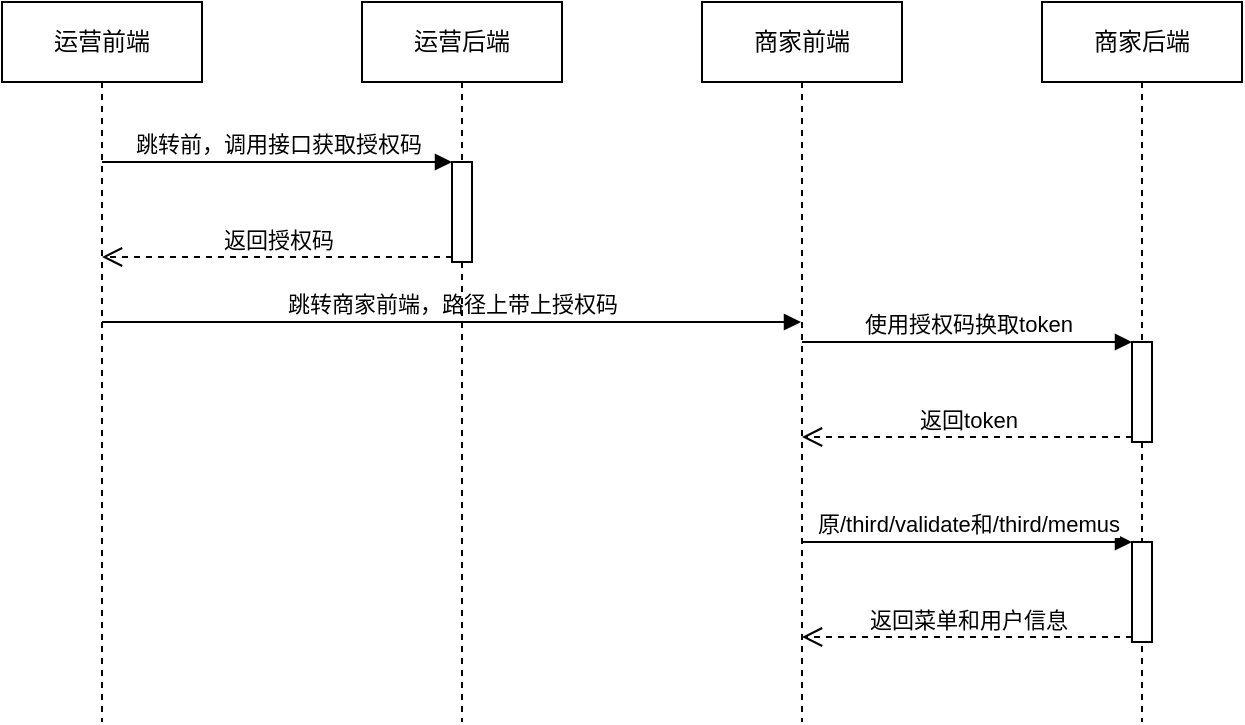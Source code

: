<mxfile version="20.0.3" type="github">
  <diagram id="8z1Zw0rhRWkL42ZkD-rI" name="OperJumpSeller">
    <mxGraphModel dx="1554" dy="866" grid="1" gridSize="10" guides="1" tooltips="1" connect="1" arrows="1" fold="1" page="1" pageScale="1" pageWidth="827" pageHeight="1169" math="0" shadow="0">
      <root>
        <mxCell id="0" />
        <mxCell id="1" parent="0" />
        <mxCell id="MzYbCNQL2CYbRQwD-XpD-1" value="运营前端" style="shape=umlLifeline;perimeter=lifelinePerimeter;whiteSpace=wrap;html=1;container=1;collapsible=0;recursiveResize=0;outlineConnect=0;" vertex="1" parent="1">
          <mxGeometry x="80" y="70" width="100" height="360" as="geometry" />
        </mxCell>
        <mxCell id="MzYbCNQL2CYbRQwD-XpD-8" value="跳转商家前端，路径上带上授权码" style="html=1;verticalAlign=bottom;endArrow=block;rounded=0;" edge="1" parent="MzYbCNQL2CYbRQwD-XpD-1" target="MzYbCNQL2CYbRQwD-XpD-3">
          <mxGeometry width="80" relative="1" as="geometry">
            <mxPoint x="50" y="160" as="sourcePoint" />
            <mxPoint x="130" y="160" as="targetPoint" />
          </mxGeometry>
        </mxCell>
        <mxCell id="MzYbCNQL2CYbRQwD-XpD-2" value="运营后端" style="shape=umlLifeline;perimeter=lifelinePerimeter;whiteSpace=wrap;html=1;container=1;collapsible=0;recursiveResize=0;outlineConnect=0;" vertex="1" parent="1">
          <mxGeometry x="260" y="70" width="100" height="360" as="geometry" />
        </mxCell>
        <mxCell id="MzYbCNQL2CYbRQwD-XpD-5" value="" style="html=1;points=[];perimeter=orthogonalPerimeter;" vertex="1" parent="MzYbCNQL2CYbRQwD-XpD-2">
          <mxGeometry x="45" y="80" width="10" height="50" as="geometry" />
        </mxCell>
        <mxCell id="MzYbCNQL2CYbRQwD-XpD-3" value="商家前端" style="shape=umlLifeline;perimeter=lifelinePerimeter;whiteSpace=wrap;html=1;container=1;collapsible=0;recursiveResize=0;outlineConnect=0;" vertex="1" parent="1">
          <mxGeometry x="430" y="70" width="100" height="360" as="geometry" />
        </mxCell>
        <mxCell id="MzYbCNQL2CYbRQwD-XpD-4" value="商家后端" style="shape=umlLifeline;perimeter=lifelinePerimeter;whiteSpace=wrap;html=1;container=1;collapsible=0;recursiveResize=0;outlineConnect=0;" vertex="1" parent="1">
          <mxGeometry x="600" y="70" width="100" height="360" as="geometry" />
        </mxCell>
        <mxCell id="MzYbCNQL2CYbRQwD-XpD-9" value="" style="html=1;points=[];perimeter=orthogonalPerimeter;" vertex="1" parent="MzYbCNQL2CYbRQwD-XpD-4">
          <mxGeometry x="45" y="170" width="10" height="50" as="geometry" />
        </mxCell>
        <mxCell id="MzYbCNQL2CYbRQwD-XpD-12" value="" style="html=1;points=[];perimeter=orthogonalPerimeter;" vertex="1" parent="MzYbCNQL2CYbRQwD-XpD-4">
          <mxGeometry x="45" y="270" width="10" height="50" as="geometry" />
        </mxCell>
        <mxCell id="MzYbCNQL2CYbRQwD-XpD-6" value="跳转前，调用接口获取授权码" style="html=1;verticalAlign=bottom;endArrow=block;entryX=0;entryY=0;rounded=0;" edge="1" target="MzYbCNQL2CYbRQwD-XpD-5" parent="1" source="MzYbCNQL2CYbRQwD-XpD-1">
          <mxGeometry relative="1" as="geometry">
            <mxPoint x="235" y="150" as="sourcePoint" />
          </mxGeometry>
        </mxCell>
        <mxCell id="MzYbCNQL2CYbRQwD-XpD-7" value="返回授权码" style="html=1;verticalAlign=bottom;endArrow=open;dashed=1;endSize=8;exitX=0;exitY=0.95;rounded=0;" edge="1" source="MzYbCNQL2CYbRQwD-XpD-5" parent="1" target="MzYbCNQL2CYbRQwD-XpD-1">
          <mxGeometry relative="1" as="geometry">
            <mxPoint x="235" y="226" as="targetPoint" />
          </mxGeometry>
        </mxCell>
        <mxCell id="MzYbCNQL2CYbRQwD-XpD-10" value="使用授权码换取token" style="html=1;verticalAlign=bottom;endArrow=block;entryX=0;entryY=0;rounded=0;" edge="1" target="MzYbCNQL2CYbRQwD-XpD-9" parent="1" source="MzYbCNQL2CYbRQwD-XpD-3">
          <mxGeometry relative="1" as="geometry">
            <mxPoint x="575" y="240" as="sourcePoint" />
          </mxGeometry>
        </mxCell>
        <mxCell id="MzYbCNQL2CYbRQwD-XpD-11" value="返回token" style="html=1;verticalAlign=bottom;endArrow=open;dashed=1;endSize=8;exitX=0;exitY=0.95;rounded=0;" edge="1" source="MzYbCNQL2CYbRQwD-XpD-9" parent="1" target="MzYbCNQL2CYbRQwD-XpD-3">
          <mxGeometry relative="1" as="geometry">
            <mxPoint x="575" y="316" as="targetPoint" />
          </mxGeometry>
        </mxCell>
        <mxCell id="MzYbCNQL2CYbRQwD-XpD-13" value="原/third/validate和/third/memus" style="html=1;verticalAlign=bottom;endArrow=block;entryX=0;entryY=0;rounded=0;" edge="1" target="MzYbCNQL2CYbRQwD-XpD-12" parent="1" source="MzYbCNQL2CYbRQwD-XpD-3">
          <mxGeometry relative="1" as="geometry">
            <mxPoint x="575" y="310" as="sourcePoint" />
          </mxGeometry>
        </mxCell>
        <mxCell id="MzYbCNQL2CYbRQwD-XpD-14" value="返回菜单和用户信息" style="html=1;verticalAlign=bottom;endArrow=open;dashed=1;endSize=8;exitX=0;exitY=0.95;rounded=0;" edge="1" source="MzYbCNQL2CYbRQwD-XpD-12" parent="1" target="MzYbCNQL2CYbRQwD-XpD-3">
          <mxGeometry relative="1" as="geometry">
            <mxPoint x="575" y="386" as="targetPoint" />
          </mxGeometry>
        </mxCell>
      </root>
    </mxGraphModel>
  </diagram>
</mxfile>
